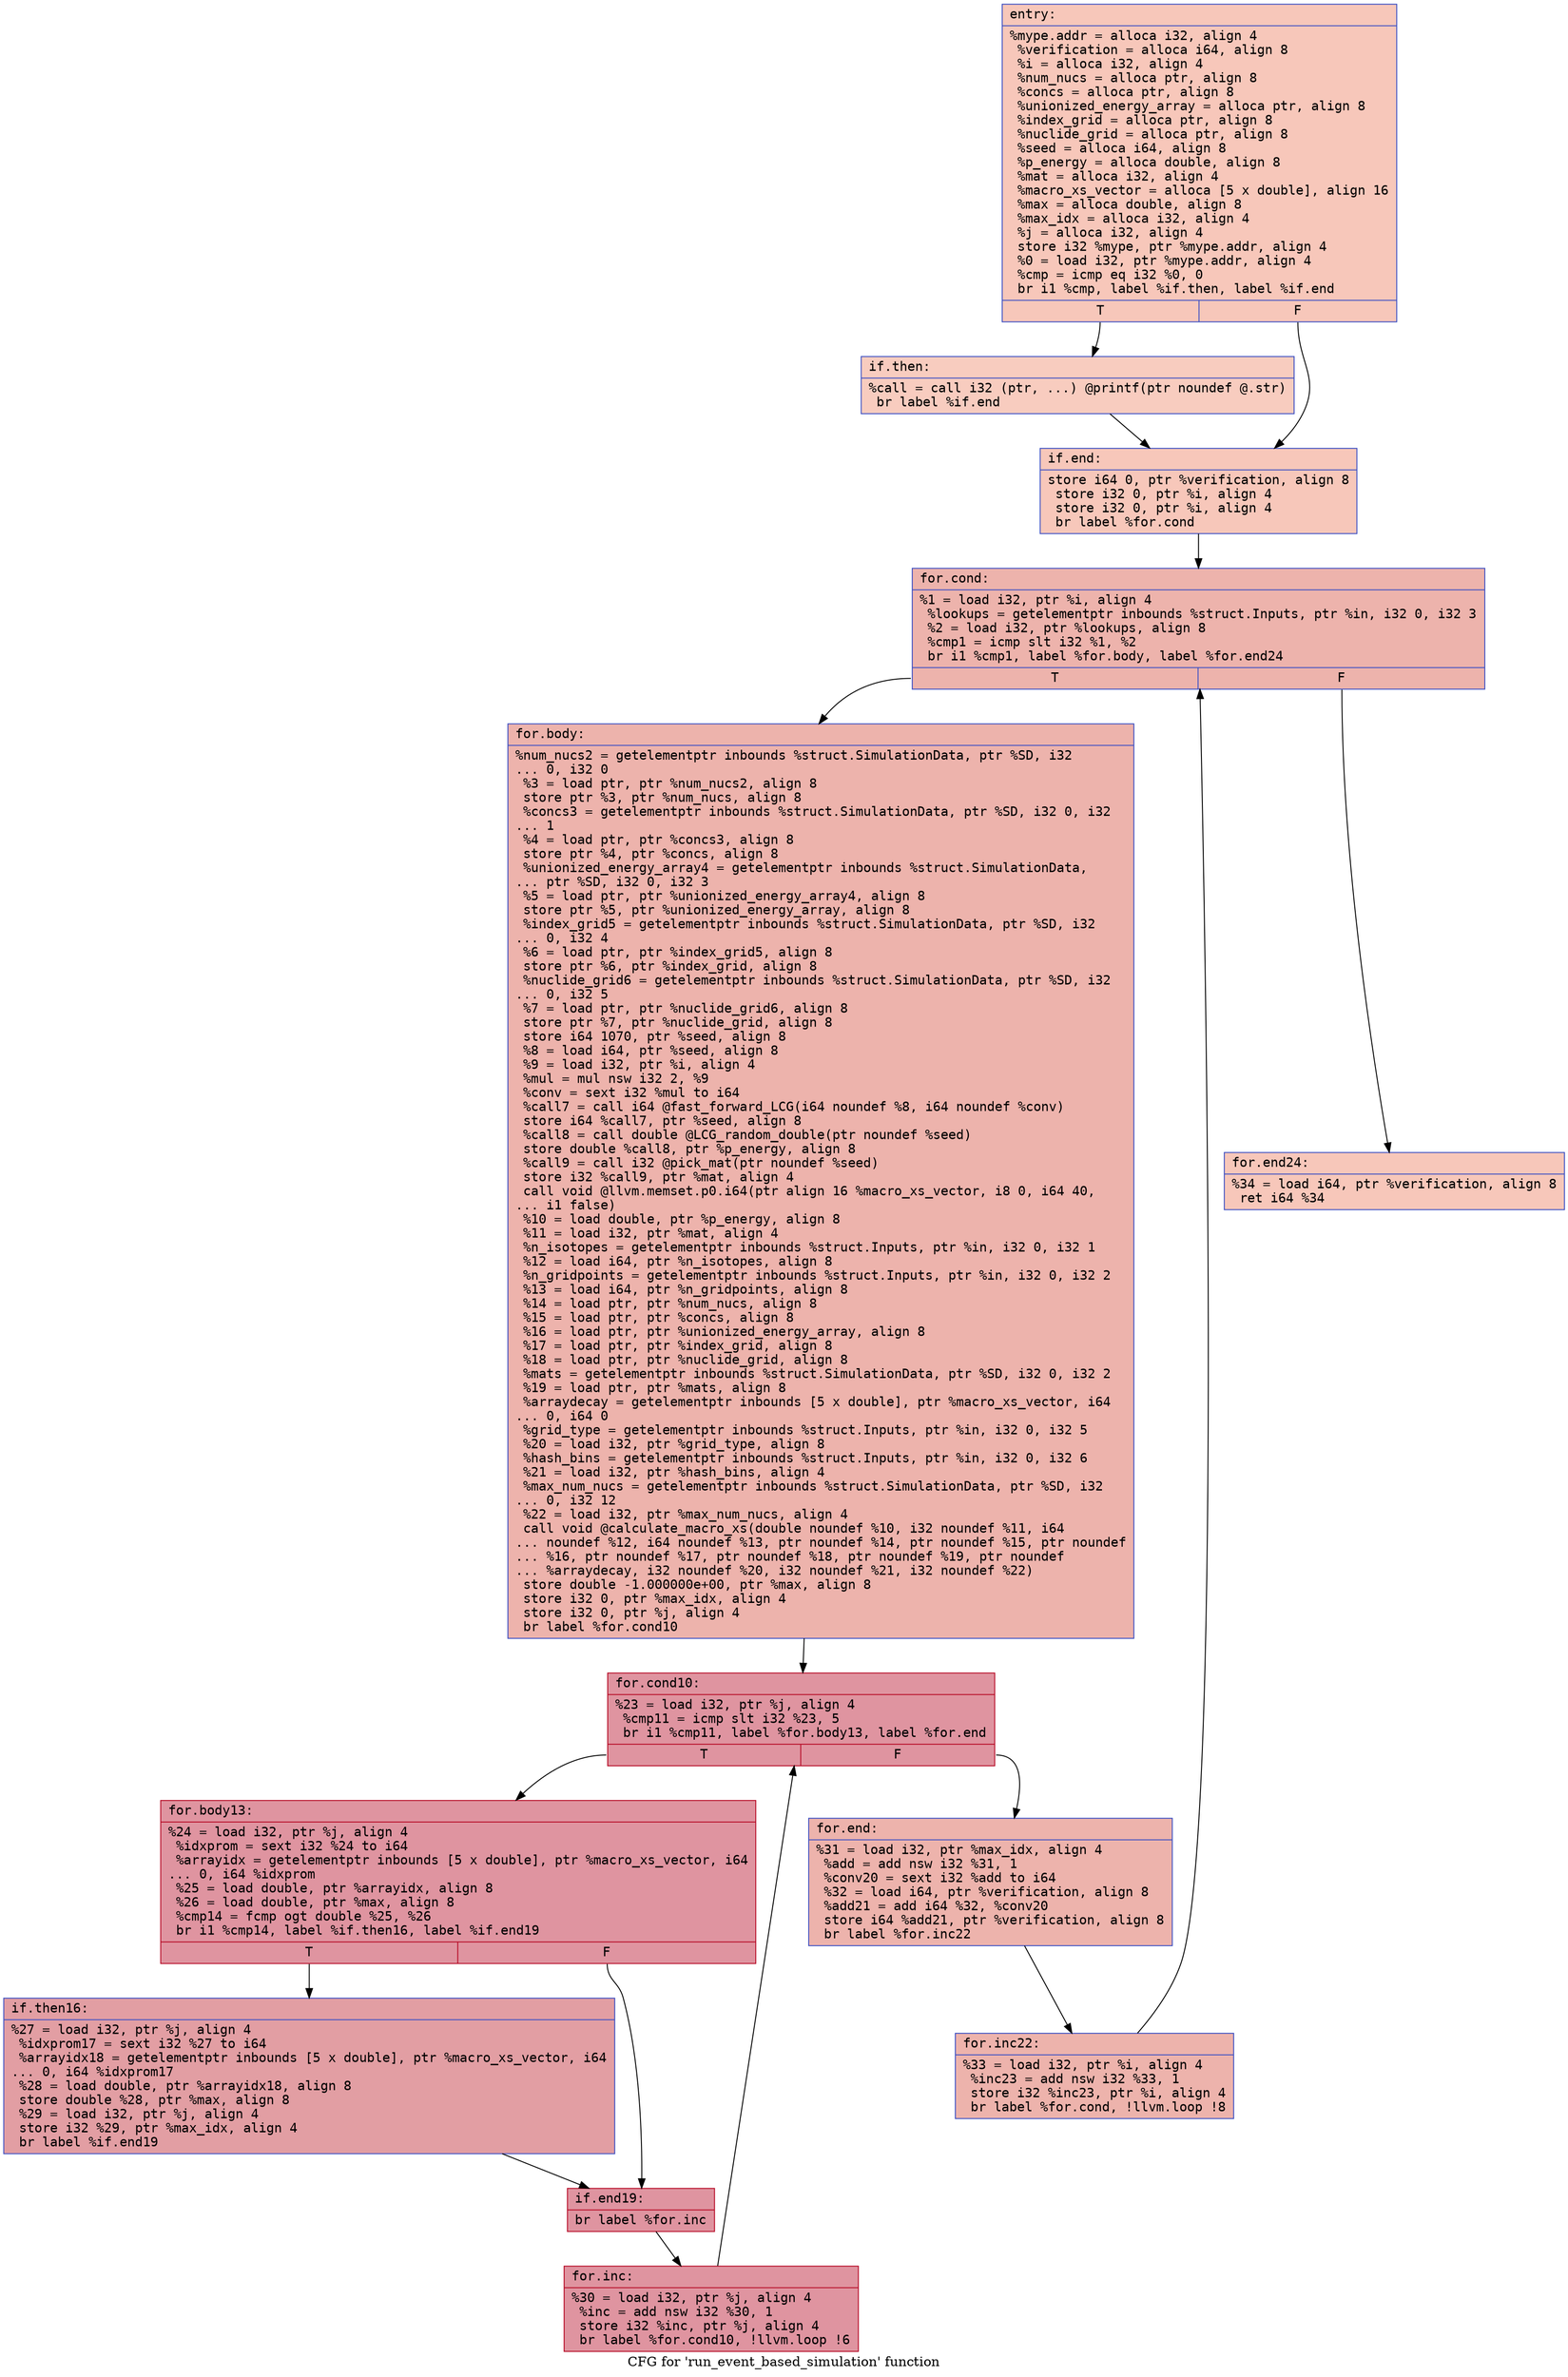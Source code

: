 digraph "CFG for 'run_event_based_simulation' function" {
	label="CFG for 'run_event_based_simulation' function";

	Node0x564d03bdd460 [shape=record,color="#3d50c3ff", style=filled, fillcolor="#ec7f6370" fontname="Courier",label="{entry:\l|  %mype.addr = alloca i32, align 4\l  %verification = alloca i64, align 8\l  %i = alloca i32, align 4\l  %num_nucs = alloca ptr, align 8\l  %concs = alloca ptr, align 8\l  %unionized_energy_array = alloca ptr, align 8\l  %index_grid = alloca ptr, align 8\l  %nuclide_grid = alloca ptr, align 8\l  %seed = alloca i64, align 8\l  %p_energy = alloca double, align 8\l  %mat = alloca i32, align 4\l  %macro_xs_vector = alloca [5 x double], align 16\l  %max = alloca double, align 8\l  %max_idx = alloca i32, align 4\l  %j = alloca i32, align 4\l  store i32 %mype, ptr %mype.addr, align 4\l  %0 = load i32, ptr %mype.addr, align 4\l  %cmp = icmp eq i32 %0, 0\l  br i1 %cmp, label %if.then, label %if.end\l|{<s0>T|<s1>F}}"];
	Node0x564d03bdd460:s0 -> Node0x564d03bdeec0[tooltip="entry -> if.then\nProbability 37.50%" ];
	Node0x564d03bdd460:s1 -> Node0x564d03bdef30[tooltip="entry -> if.end\nProbability 62.50%" ];
	Node0x564d03bdeec0 [shape=record,color="#3d50c3ff", style=filled, fillcolor="#f08b6e70" fontname="Courier",label="{if.then:\l|  %call = call i32 (ptr, ...) @printf(ptr noundef @.str)\l  br label %if.end\l}"];
	Node0x564d03bdeec0 -> Node0x564d03bdef30[tooltip="if.then -> if.end\nProbability 100.00%" ];
	Node0x564d03bdef30 [shape=record,color="#3d50c3ff", style=filled, fillcolor="#ec7f6370" fontname="Courier",label="{if.end:\l|  store i64 0, ptr %verification, align 8\l  store i32 0, ptr %i, align 4\l  store i32 0, ptr %i, align 4\l  br label %for.cond\l}"];
	Node0x564d03bdef30 -> Node0x564d03bdf490[tooltip="if.end -> for.cond\nProbability 100.00%" ];
	Node0x564d03bdf490 [shape=record,color="#3d50c3ff", style=filled, fillcolor="#d6524470" fontname="Courier",label="{for.cond:\l|  %1 = load i32, ptr %i, align 4\l  %lookups = getelementptr inbounds %struct.Inputs, ptr %in, i32 0, i32 3\l  %2 = load i32, ptr %lookups, align 8\l  %cmp1 = icmp slt i32 %1, %2\l  br i1 %cmp1, label %for.body, label %for.end24\l|{<s0>T|<s1>F}}"];
	Node0x564d03bdf490:s0 -> Node0x564d03be0170[tooltip="for.cond -> for.body\nProbability 96.88%" ];
	Node0x564d03bdf490:s1 -> Node0x564d03be01f0[tooltip="for.cond -> for.end24\nProbability 3.12%" ];
	Node0x564d03be0170 [shape=record,color="#3d50c3ff", style=filled, fillcolor="#d6524470" fontname="Courier",label="{for.body:\l|  %num_nucs2 = getelementptr inbounds %struct.SimulationData, ptr %SD, i32\l... 0, i32 0\l  %3 = load ptr, ptr %num_nucs2, align 8\l  store ptr %3, ptr %num_nucs, align 8\l  %concs3 = getelementptr inbounds %struct.SimulationData, ptr %SD, i32 0, i32\l... 1\l  %4 = load ptr, ptr %concs3, align 8\l  store ptr %4, ptr %concs, align 8\l  %unionized_energy_array4 = getelementptr inbounds %struct.SimulationData,\l... ptr %SD, i32 0, i32 3\l  %5 = load ptr, ptr %unionized_energy_array4, align 8\l  store ptr %5, ptr %unionized_energy_array, align 8\l  %index_grid5 = getelementptr inbounds %struct.SimulationData, ptr %SD, i32\l... 0, i32 4\l  %6 = load ptr, ptr %index_grid5, align 8\l  store ptr %6, ptr %index_grid, align 8\l  %nuclide_grid6 = getelementptr inbounds %struct.SimulationData, ptr %SD, i32\l... 0, i32 5\l  %7 = load ptr, ptr %nuclide_grid6, align 8\l  store ptr %7, ptr %nuclide_grid, align 8\l  store i64 1070, ptr %seed, align 8\l  %8 = load i64, ptr %seed, align 8\l  %9 = load i32, ptr %i, align 4\l  %mul = mul nsw i32 2, %9\l  %conv = sext i32 %mul to i64\l  %call7 = call i64 @fast_forward_LCG(i64 noundef %8, i64 noundef %conv)\l  store i64 %call7, ptr %seed, align 8\l  %call8 = call double @LCG_random_double(ptr noundef %seed)\l  store double %call8, ptr %p_energy, align 8\l  %call9 = call i32 @pick_mat(ptr noundef %seed)\l  store i32 %call9, ptr %mat, align 4\l  call void @llvm.memset.p0.i64(ptr align 16 %macro_xs_vector, i8 0, i64 40,\l... i1 false)\l  %10 = load double, ptr %p_energy, align 8\l  %11 = load i32, ptr %mat, align 4\l  %n_isotopes = getelementptr inbounds %struct.Inputs, ptr %in, i32 0, i32 1\l  %12 = load i64, ptr %n_isotopes, align 8\l  %n_gridpoints = getelementptr inbounds %struct.Inputs, ptr %in, i32 0, i32 2\l  %13 = load i64, ptr %n_gridpoints, align 8\l  %14 = load ptr, ptr %num_nucs, align 8\l  %15 = load ptr, ptr %concs, align 8\l  %16 = load ptr, ptr %unionized_energy_array, align 8\l  %17 = load ptr, ptr %index_grid, align 8\l  %18 = load ptr, ptr %nuclide_grid, align 8\l  %mats = getelementptr inbounds %struct.SimulationData, ptr %SD, i32 0, i32 2\l  %19 = load ptr, ptr %mats, align 8\l  %arraydecay = getelementptr inbounds [5 x double], ptr %macro_xs_vector, i64\l... 0, i64 0\l  %grid_type = getelementptr inbounds %struct.Inputs, ptr %in, i32 0, i32 5\l  %20 = load i32, ptr %grid_type, align 8\l  %hash_bins = getelementptr inbounds %struct.Inputs, ptr %in, i32 0, i32 6\l  %21 = load i32, ptr %hash_bins, align 4\l  %max_num_nucs = getelementptr inbounds %struct.SimulationData, ptr %SD, i32\l... 0, i32 12\l  %22 = load i32, ptr %max_num_nucs, align 4\l  call void @calculate_macro_xs(double noundef %10, i32 noundef %11, i64\l... noundef %12, i64 noundef %13, ptr noundef %14, ptr noundef %15, ptr noundef\l... %16, ptr noundef %17, ptr noundef %18, ptr noundef %19, ptr noundef\l... %arraydecay, i32 noundef %20, i32 noundef %21, i32 noundef %22)\l  store double -1.000000e+00, ptr %max, align 8\l  store i32 0, ptr %max_idx, align 4\l  store i32 0, ptr %j, align 4\l  br label %for.cond10\l}"];
	Node0x564d03be0170 -> Node0x564d03be43d0[tooltip="for.body -> for.cond10\nProbability 100.00%" ];
	Node0x564d03be43d0 [shape=record,color="#b70d28ff", style=filled, fillcolor="#b70d2870" fontname="Courier",label="{for.cond10:\l|  %23 = load i32, ptr %j, align 4\l  %cmp11 = icmp slt i32 %23, 5\l  br i1 %cmp11, label %for.body13, label %for.end\l|{<s0>T|<s1>F}}"];
	Node0x564d03be43d0:s0 -> Node0x564d03be4570[tooltip="for.cond10 -> for.body13\nProbability 96.88%" ];
	Node0x564d03be43d0:s1 -> Node0x564d03be45c0[tooltip="for.cond10 -> for.end\nProbability 3.12%" ];
	Node0x564d03be4570 [shape=record,color="#b70d28ff", style=filled, fillcolor="#b70d2870" fontname="Courier",label="{for.body13:\l|  %24 = load i32, ptr %j, align 4\l  %idxprom = sext i32 %24 to i64\l  %arrayidx = getelementptr inbounds [5 x double], ptr %macro_xs_vector, i64\l... 0, i64 %idxprom\l  %25 = load double, ptr %arrayidx, align 8\l  %26 = load double, ptr %max, align 8\l  %cmp14 = fcmp ogt double %25, %26\l  br i1 %cmp14, label %if.then16, label %if.end19\l|{<s0>T|<s1>F}}"];
	Node0x564d03be4570:s0 -> Node0x564d03be5050[tooltip="for.body13 -> if.then16\nProbability 50.00%" ];
	Node0x564d03be4570:s1 -> Node0x564d03be50d0[tooltip="for.body13 -> if.end19\nProbability 50.00%" ];
	Node0x564d03be5050 [shape=record,color="#3d50c3ff", style=filled, fillcolor="#be242e70" fontname="Courier",label="{if.then16:\l|  %27 = load i32, ptr %j, align 4\l  %idxprom17 = sext i32 %27 to i64\l  %arrayidx18 = getelementptr inbounds [5 x double], ptr %macro_xs_vector, i64\l... 0, i64 %idxprom17\l  %28 = load double, ptr %arrayidx18, align 8\l  store double %28, ptr %max, align 8\l  %29 = load i32, ptr %j, align 4\l  store i32 %29, ptr %max_idx, align 4\l  br label %if.end19\l}"];
	Node0x564d03be5050 -> Node0x564d03be50d0[tooltip="if.then16 -> if.end19\nProbability 100.00%" ];
	Node0x564d03be50d0 [shape=record,color="#b70d28ff", style=filled, fillcolor="#b70d2870" fontname="Courier",label="{if.end19:\l|  br label %for.inc\l}"];
	Node0x564d03be50d0 -> Node0x564d03be5720[tooltip="if.end19 -> for.inc\nProbability 100.00%" ];
	Node0x564d03be5720 [shape=record,color="#b70d28ff", style=filled, fillcolor="#b70d2870" fontname="Courier",label="{for.inc:\l|  %30 = load i32, ptr %j, align 4\l  %inc = add nsw i32 %30, 1\l  store i32 %inc, ptr %j, align 4\l  br label %for.cond10, !llvm.loop !6\l}"];
	Node0x564d03be5720 -> Node0x564d03be43d0[tooltip="for.inc -> for.cond10\nProbability 100.00%" ];
	Node0x564d03be45c0 [shape=record,color="#3d50c3ff", style=filled, fillcolor="#d6524470" fontname="Courier",label="{for.end:\l|  %31 = load i32, ptr %max_idx, align 4\l  %add = add nsw i32 %31, 1\l  %conv20 = sext i32 %add to i64\l  %32 = load i64, ptr %verification, align 8\l  %add21 = add i64 %32, %conv20\l  store i64 %add21, ptr %verification, align 8\l  br label %for.inc22\l}"];
	Node0x564d03be45c0 -> Node0x564d03be68a0[tooltip="for.end -> for.inc22\nProbability 100.00%" ];
	Node0x564d03be68a0 [shape=record,color="#3d50c3ff", style=filled, fillcolor="#d6524470" fontname="Courier",label="{for.inc22:\l|  %33 = load i32, ptr %i, align 4\l  %inc23 = add nsw i32 %33, 1\l  store i32 %inc23, ptr %i, align 4\l  br label %for.cond, !llvm.loop !8\l}"];
	Node0x564d03be68a0 -> Node0x564d03bdf490[tooltip="for.inc22 -> for.cond\nProbability 100.00%" ];
	Node0x564d03be01f0 [shape=record,color="#3d50c3ff", style=filled, fillcolor="#ec7f6370" fontname="Courier",label="{for.end24:\l|  %34 = load i64, ptr %verification, align 8\l  ret i64 %34\l}"];
}
